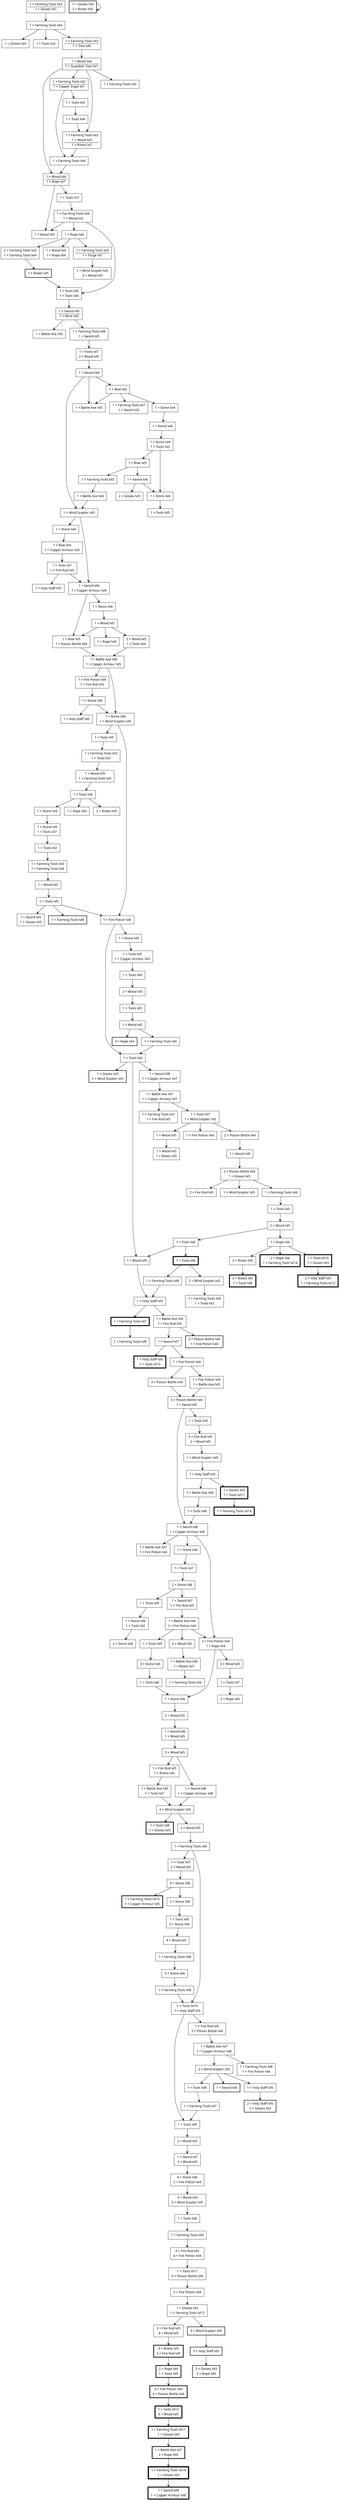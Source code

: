 strict digraph {
	node [shape=box, fontname="Charter"]
	edge [arrowhead=vee]
	2185 [penwidth=1.0, label=<<TABLE BORDER="0"><TR><TD>1 × Farming Tools lvl3</TD></TR><HR/><TR><TD>1 × Gloves lvl1</TD></TR></TABLE>>]
	2186 [penwidth=1.0, label=<<TABLE BORDER="0"><TR><TD>1 × Farming Tools lvl4</TD></TR></TABLE>>]
	2185 -> 2186
	2187 [penwidth=1.0, label=<<TABLE BORDER="0"><TR><TD>1 × Gloves lvl3</TD></TR></TABLE>>]
	2186 -> 2187
	2188 [penwidth=1.0, label=<<TABLE BORDER="0"><TR><TD>1 × Tools lvl3</TD></TR></TABLE>>]
	2186 -> 2188
	2189 [penwidth=1.0, label=<<TABLE BORDER="0"><TR><TD>1 × Farming Tools lvl3</TD></TR><HR/><TR><TD>1 × Tree lvl6</TD></TR></TABLE>>]
	2186 -> 2189
	2190 [penwidth=1.0, label=<<TABLE BORDER="0"><TR><TD>1 × Wood lvl4</TD></TR><HR/><TR><TD>1 × Guardian Tree lvl1</TD></TR></TABLE>>]
	2189 -> 2190
	2191 [penwidth=1.0, label=<<TABLE BORDER="0"><TR><TD>1 × Farming Tools lvl2</TD></TR><HR/><TR><TD>1 × Copper Ingot lvl1</TD></TR></TABLE>>]
	2190 -> 2191
	2192 [penwidth=1.0, label=<<TABLE BORDER="0"><TR><TD>1 × Tools lvl2</TD></TR></TABLE>>]
	2191 -> 2192
	2193 [penwidth=1.0, label=<<TABLE BORDER="0"><TR><TD>1 × Tools lvl4</TD></TR></TABLE>>]
	2192 -> 2193
	2194 [penwidth=1.0, label=<<TABLE BORDER="0"><TR><TD>1 × Farming Tools lvl3</TD></TR><TR><TD>1 × Wood lvl3</TD></TR><HR/><TR><TD>1 × Rivets lvl1</TD></TR></TABLE>>]
	2190 -> 2194
	2193 -> 2194
	2195 [penwidth=1.0, label=<<TABLE BORDER="0"><TR><TD>1 × Farming Tools lvl4</TD></TR></TABLE>>]
	2194 -> 2195
	2191 -> 2195
	2196 [penwidth=1.0, label=<<TABLE BORDER="0"><TR><TD>1 × Wood lvl4</TD></TR><HR/><TR><TD>1 × Rope lvl1</TD></TR></TABLE>>]
	2195 -> 2196
	2190 -> 2196
	2197 [penwidth=1.0, label=<<TABLE BORDER="0"><TR><TD>1 × Tools lvl7</TD></TR></TABLE>>]
	2196 -> 2197
	2198 [penwidth=1.0, label=<<TABLE BORDER="0"><TR><TD>1 × Farming Tools lvl4</TD></TR><TR><TD>1 × Wood lvl3</TD></TR></TABLE>>]
	2197 -> 2198
	2199 [penwidth=1.0, label=<<TABLE BORDER="0"><TR><TD>1 × Wood lvl5</TD></TR></TABLE>>]
	2198 -> 2199
	2196 -> 2199
	2200 [penwidth=1.0, label=<<TABLE BORDER="0"><TR><TD>1 × Farming Tools lvl3</TD></TR></TABLE>>]
	2190 -> 2200
	2201 [penwidth=1.0, label=<<TABLE BORDER="0"><TR><TD>1 × Rope lvl4</TD></TR></TABLE>>]
	2198 -> 2201
	2202 [penwidth=1.0, label=<<TABLE BORDER="0"><TR><TD>1 × Farming Tools lvl5</TD></TR><HR/><TR><TD>1 × Forge lvl1</TD></TR></TABLE>>]
	2201 -> 2202
	2203 [penwidth=1.0, label=<<TABLE BORDER="0"><TR><TD>2 × Farming Tools lvl3</TD></TR><TR><TD>1 × Farming Tools lvl4</TD></TR></TABLE>>]
	2201 -> 2203
	2204 [penwidth=1.0, label=<<TABLE BORDER="0"><TR><TD>1 × Wind Scepter lvl5</TD></TR><TR><TD>3 × Wood lvl5</TD></TR></TABLE>>]
	2202 -> 2204
	2205 [penwidth=2.0, label=<<TABLE BORDER="0"><TR><TD>1 × Rivets lvl5</TD></TR></TABLE>>]
	2203 -> 2205
	2206 [penwidth=1.0, label=<<TABLE BORDER="0"><TR><TD>1 × Wood lvl5</TD></TR><TR><TD>1 × Rope lvl4</TD></TR></TABLE>>]
	2201 -> 2206
	2207 [penwidth=1.0, label=<<TABLE BORDER="0"><TR><TD>1 × Tools lvl5</TD></TR><TR><TD>1 × Tools lvl4</TD></TR></TABLE>>]
	2198 -> 2207
	2205 -> 2207
	2208 [penwidth=1.0, label=<<TABLE BORDER="0"><TR><TD>1 × Sword lvl5</TD></TR><HR/><TR><TD>1 × Mine lvl5</TD></TR></TABLE>>]
	2207 -> 2208
	2209 [penwidth=1.0, label=<<TABLE BORDER="0"><TR><TD>1 × Battle Axe lvl5</TD></TR></TABLE>>]
	2208 -> 2209
	2210 [penwidth=1.0, label=<<TABLE BORDER="0"><TR><TD>1 × Farming Tools lvl8</TD></TR><TR><TD>1 × Sword lvl5</TD></TR></TABLE>>]
	2208 -> 2210
	2211 [penwidth=1.0, label=<<TABLE BORDER="0"><TR><TD>1 × Tools lvl7</TD></TR><TR><TD>2 × Wood lvl5</TD></TR></TABLE>>]
	2210 -> 2211
	2212 [penwidth=1.0, label=<<TABLE BORDER="0"><TR><TD>1 × Sword lvl4</TD></TR></TABLE>>]
	2211 -> 2212
	2213 [penwidth=1.0, label=<<TABLE BORDER="0"><TR><TD>1 × Bow lvl2</TD></TR></TABLE>>]
	2212 -> 2213
	2214 [penwidth=1.0, label=<<TABLE BORDER="0"><TR><TD>1 × Farming Tools lvl7</TD></TR><TR><TD>1 × Sword lvl3</TD></TR></TABLE>>]
	2213 -> 2214
	2215 [penwidth=1.0, label=<<TABLE BORDER="0"><TR><TD>1 × Stone lvl4</TD></TR></TABLE>>]
	2213 -> 2215
	2216 [penwidth=1.0, label=<<TABLE BORDER="0"><TR><TD>1 × Battle Axe lvl5</TD></TR></TABLE>>]
	2212 -> 2216
	2213 -> 2216
	2217 [penwidth=1.0, label=<<TABLE BORDER="0"><TR><TD>1 × Stone lvl4</TD></TR></TABLE>>]
	2215 -> 2217
	2218 [penwidth=1.0, label=<<TABLE BORDER="0"><TR><TD>1 × Stone lvl4</TD></TR><TR><TD>1 × Tools lvl2</TD></TR></TABLE>>]
	2217 -> 2218
	2219 [penwidth=1.0, label=<<TABLE BORDER="0"><TR><TD>1 × Bow lvl3</TD></TR></TABLE>>]
	2218 -> 2219
	2220 [penwidth=1.0, label=<<TABLE BORDER="0"><TR><TD>1 × Sword lvl6</TD></TR></TABLE>>]
	2219 -> 2220
	2221 [penwidth=1.0, label=<<TABLE BORDER="0"><TR><TD>2 × Gloves lvl3</TD></TR></TABLE>>]
	2220 -> 2221
	2222 [penwidth=1.0, label=<<TABLE BORDER="0"><TR><TD>1 × Stone lvl4</TD></TR></TABLE>>]
	2218 -> 2222
	2220 -> 2222
	2223 [penwidth=1.0, label=<<TABLE BORDER="0"><TR><TD>1 × Tools lvl5</TD></TR></TABLE>>]
	2222 -> 2223
	2224 [penwidth=1.0, label=<<TABLE BORDER="0"><TR><TD>1 × Farming Tools lvl3</TD></TR></TABLE>>]
	2219 -> 2224
	2225 [penwidth=1.0, label=<<TABLE BORDER="0"><TR><TD>1 × Battle Axe lvl4</TD></TR></TABLE>>]
	2224 -> 2225
	2226 [penwidth=1.0, label=<<TABLE BORDER="0"><TR><TD>1 × Wind Scepter lvl5</TD></TR></TABLE>>]
	2225 -> 2226
	2212 -> 2226
	2227 [penwidth=1.0, label=<<TABLE BORDER="0"><TR><TD>1 × Stone lvl6</TD></TR></TABLE>>]
	2226 -> 2227
	2228 [penwidth=1.0, label=<<TABLE BORDER="0"><TR><TD>1 × Bow lvl4</TD></TR><TR><TD>1 × Copper Armour lvl3</TD></TR></TABLE>>]
	2227 -> 2228
	2229 [penwidth=1.0, label=<<TABLE BORDER="0"><TR><TD>1 × Tools lvl7</TD></TR><TR><TD>1 × Fire Rod lvl5</TD></TR></TABLE>>]
	2228 -> 2229
	2230 [penwidth=1.0, label=<<TABLE BORDER="0"><TR><TD>1 × Holy Staff lvl5</TD></TR></TABLE>>]
	2229 -> 2230
	2231 [penwidth=1.0, label=<<TABLE BORDER="0"><TR><TD>1 × Sword lvl6</TD></TR><TR><TD>1 × Copper Armour lvl4</TD></TR></TABLE>>]
	2229 -> 2231
	2226 -> 2231
	2232 [penwidth=1.0, label=<<TABLE BORDER="0"><TR><TD>1 × Stone lvl6</TD></TR></TABLE>>]
	2231 -> 2232
	2233 [penwidth=1.0, label=<<TABLE BORDER="0"><TR><TD>1 × Wood lvl5</TD></TR></TABLE>>]
	2232 -> 2233
	2234 [penwidth=1.0, label=<<TABLE BORDER="0"><TR><TD>1 × Bow lvl5</TD></TR><TR><TD>1 × Poison Bottle lvl4</TD></TR></TABLE>>]
	2233 -> 2234
	2231 -> 2234
	2235 [penwidth=1.0, label=<<TABLE BORDER="0"><TR><TD>2 × Wood lvl5</TD></TR><TR><TD>1 × Tools lvl4</TD></TR></TABLE>>]
	2233 -> 2235
	2236 [penwidth=1.0, label=<<TABLE BORDER="0"><TR><TD>1 × Rope lvl4</TD></TR></TABLE>>]
	2233 -> 2236
	2237 [penwidth=1.0, label=<<TABLE BORDER="0"><TR><TD>1 × Battle Axe lvl6</TD></TR><TR><TD>1 × Copper Armour lvl5</TD></TR></TABLE>>]
	2235 -> 2237
	2234 -> 2237
	2238 [penwidth=1.0, label=<<TABLE BORDER="0"><TR><TD>1 × Fire Potion lvl4</TD></TR><TR><TD>1 × Fire Rod lvl5</TD></TR></TABLE>>]
	2237 -> 2238
	2239 [penwidth=1.0, label=<<TABLE BORDER="0"><TR><TD>1 × Stone lvl6</TD></TR></TABLE>>]
	2238 -> 2239
	2240 [penwidth=1.0, label=<<TABLE BORDER="0"><TR><TD>1 × Holy Staff lvl5</TD></TR></TABLE>>]
	2239 -> 2240
	2241 [penwidth=1.0, label=<<TABLE BORDER="0"><TR><TD>1 × Stone lvl6</TD></TR><TR><TD>1 × Wind Scepter lvl5</TD></TR></TABLE>>]
	2239 -> 2241
	2237 -> 2241
	2242 [penwidth=1.0, label=<<TABLE BORDER="0"><TR><TD>1 × Tools lvl5</TD></TR></TABLE>>]
	2241 -> 2242
	2243 [penwidth=1.0, label=<<TABLE BORDER="0"><TR><TD>1 × Farming Tools lvl3</TD></TR><TR><TD>1 × Tools lvl2</TD></TR></TABLE>>]
	2242 -> 2243
	2244 [penwidth=1.0, label=<<TABLE BORDER="0"><TR><TD>1 × Wood lvl5</TD></TR><TR><TD>1 × Farming Tools lvl5</TD></TR></TABLE>>]
	2243 -> 2244
	2245 [penwidth=1.0, label=<<TABLE BORDER="0"><TR><TD>1 × Tools lvl6</TD></TR></TABLE>>]
	2244 -> 2245
	2246 [penwidth=1.0, label=<<TABLE BORDER="0"><TR><TD>2 × Rivets lvl5</TD></TR></TABLE>>]
	2245 -> 2246
	2247 [penwidth=1.0, label=<<TABLE BORDER="0"><TR><TD>1 × Rope lvl4</TD></TR></TABLE>>]
	2245 -> 2247
	2248 [penwidth=1.0, label=<<TABLE BORDER="0"><TR><TD>1 × Stone lvl4</TD></TR></TABLE>>]
	2245 -> 2248
	2249 [penwidth=1.0, label=<<TABLE BORDER="0"><TR><TD>1 × Stone lvl6</TD></TR><TR><TD>1 × Tools lvl7</TD></TR></TABLE>>]
	2248 -> 2249
	2250 [penwidth=1.0, label=<<TABLE BORDER="0"><TR><TD>1 × Tools lvl2</TD></TR></TABLE>>]
	2249 -> 2250
	2251 [penwidth=1.0, label=<<TABLE BORDER="0"><TR><TD>1 × Farming Tools lvl3</TD></TR><TR><TD>1 × Farming Tools lvl4</TD></TR></TABLE>>]
	2250 -> 2251
	2252 [penwidth=1.0, label=<<TABLE BORDER="0"><TR><TD>1 × Wood lvl5</TD></TR></TABLE>>]
	2251 -> 2252
	2253 [penwidth=1.0, label=<<TABLE BORDER="0"><TR><TD>1 × Tools lvl5</TD></TR></TABLE>>]
	2252 -> 2253
	2254 [penwidth=1.0, label=<<TABLE BORDER="0"><TR><TD>1 × Fire Potion lvl4</TD></TR></TABLE>>]
	2253 -> 2254
	2241 -> 2254
	2255 [penwidth=1.0, label=<<TABLE BORDER="0"><TR><TD>1 × Sword lvl5</TD></TR><TR><TD>1 × Gloves lvl3</TD></TR></TABLE>>]
	2253 -> 2255
	2256 [penwidth=2.0, label=<<TABLE BORDER="0"><TR><TD>1 × Farming Tools lvl8</TD></TR></TABLE>>]
	2253 -> 2256
	2257 [penwidth=1.0, label=<<TABLE BORDER="0"><TR><TD>1 × Stone lvl6</TD></TR></TABLE>>]
	2254 -> 2257
	2258 [penwidth=1.0, label=<<TABLE BORDER="0"><TR><TD>1 × Tools lvl5</TD></TR><TR><TD>1 × Copper Armour lvl3</TD></TR></TABLE>>]
	2257 -> 2258
	2259 [penwidth=1.0, label=<<TABLE BORDER="0"><TR><TD>1 × Tools lvl9</TD></TR></TABLE>>]
	2258 -> 2259
	2260 [penwidth=1.0, label=<<TABLE BORDER="0"><TR><TD>2 × Wood lvl5</TD></TR></TABLE>>]
	2259 -> 2260
	2261 [penwidth=1.0, label=<<TABLE BORDER="0"><TR><TD>1 × Tools lvl5</TD></TR></TABLE>>]
	2260 -> 2261
	2262 [penwidth=1.0, label=<<TABLE BORDER="0"><TR><TD>1 × Wood lvl5</TD></TR></TABLE>>]
	2261 -> 2262
	2263 [penwidth=1.0, label=<<TABLE BORDER="0"><TR><TD>1 × Farming Tools lvl5</TD></TR></TABLE>>]
	2262 -> 2263
	2264 [penwidth=1.0, label=<<TABLE BORDER="0"><TR><TD>1 × Tools lvl4</TD></TR></TABLE>>]
	2263 -> 2264
	2254 -> 2264
	2265 [penwidth=2.0, label=<<TABLE BORDER="0"><TR><TD>3 × Rope lvl4</TD></TR></TABLE>>]
	2262 -> 2265
	2266 [penwidth=2.0, label=<<TABLE BORDER="0"><TR><TD>1 × Gloves lvl3</TD></TR><TR><TD>2 × Wind Scepter lvl5</TD></TR></TABLE>>]
	2264 -> 2266
	2267 [penwidth=2.0, label=<<TABLE BORDER="0"><TR><TD>1 × Gloves lvl3</TD></TR><TR><TD>2 × Rivets lvl5</TD></TR></TABLE>>]
	2267 -> 2267
	2268 [penwidth=1.0, label=<<TABLE BORDER="0"><TR><TD>1 × Sword lvl8</TD></TR><TR><TD>1 × Copper Armour lvl7</TD></TR></TABLE>>]
	2264 -> 2268
	2269 [penwidth=1.0, label=<<TABLE BORDER="0"><TR><TD>1 × Battle Axe lvl7</TD></TR><TR><TD>1 × Copper Armour lvl7</TD></TR></TABLE>>]
	2268 -> 2269
	2270 [penwidth=1.0, label=<<TABLE BORDER="0"><TR><TD>1 × Farming Tools lvl7</TD></TR><TR><TD>1 × Fire Rod lvl5</TD></TR></TABLE>>]
	2269 -> 2270
	2271 [penwidth=1.0, label=<<TABLE BORDER="0"><TR><TD>1 × Tools lvl7</TD></TR><TR><TD>1 × Wind Scepter lvl5</TD></TR></TABLE>>]
	2269 -> 2271
	2272 [penwidth=1.0, label=<<TABLE BORDER="0"><TR><TD>1 × Wood lvl5</TD></TR></TABLE>>]
	2271 -> 2272
	2273 [penwidth=1.0, label=<<TABLE BORDER="0"><TR><TD>1 × Wood lvl5</TD></TR><TR><TD>1 × Rivets lvl5</TD></TR></TABLE>>]
	2272 -> 2273
	2274 [penwidth=1.0, label=<<TABLE BORDER="0"><TR><TD>2 × Poison Bottle lvl4</TD></TR></TABLE>>]
	2271 -> 2274
	2275 [penwidth=1.0, label=<<TABLE BORDER="0"><TR><TD>1 × Fire Potion lvl4</TD></TR></TABLE>>]
	2271 -> 2275
	2276 [penwidth=1.0, label=<<TABLE BORDER="0"><TR><TD>1 × Sword lvl6</TD></TR></TABLE>>]
	2274 -> 2276
	2277 [penwidth=1.0, label=<<TABLE BORDER="0"><TR><TD>2 × Poison Bottle lvl4</TD></TR><TR><TD>1 × Gloves lvl3</TD></TR></TABLE>>]
	2276 -> 2277
	2278 [penwidth=1.0, label=<<TABLE BORDER="0"><TR><TD>1 × Wind Scepter lvl5</TD></TR></TABLE>>]
	2277 -> 2278
	2279 [penwidth=1.0, label=<<TABLE BORDER="0"><TR><TD>2 × Fire Rod lvl5</TD></TR></TABLE>>]
	2277 -> 2279
	2280 [penwidth=1.0, label=<<TABLE BORDER="0"><TR><TD>1 × Farming Tools lvl6</TD></TR></TABLE>>]
	2277 -> 2280
	2281 [penwidth=1.0, label=<<TABLE BORDER="0"><TR><TD>1 × Tools lvl5</TD></TR></TABLE>>]
	2280 -> 2281
	2282 [penwidth=1.0, label=<<TABLE BORDER="0"><TR><TD>2 × Wood lvl5</TD></TR></TABLE>>]
	2281 -> 2282
	2283 [penwidth=1.0, label=<<TABLE BORDER="0"><TR><TD>1 × Tools lvl6</TD></TR></TABLE>>]
	2282 -> 2283
	2284 [penwidth=1.0, label=<<TABLE BORDER="0"><TR><TD>1 × Wood lvl5</TD></TR></TABLE>>]
	2283 -> 2284
	2264 -> 2284
	2285 [penwidth=1.0, label=<<TABLE BORDER="0"><TR><TD>1 × Rope lvl4</TD></TR></TABLE>>]
	2282 -> 2285
	2286 [penwidth=1.0, label=<<TABLE BORDER="0"><TR><TD>3 × Rivets lvl5</TD></TR></TABLE>>]
	2285 -> 2286
	2287 [penwidth=4.0, label=<<TABLE BORDER="0"><TR><TD>1 × Tools lvl10</TD></TR><TR><TD>1 × Gloves lvl3</TD></TR></TABLE>>]
	2285 -> 2287
	2288 [penwidth=4.0, label=<<TABLE BORDER="0"><TR><TD>2 × Rope lvl4</TD></TR><TR><TD>1 × Farming Tools lvl14</TD></TR></TABLE>>]
	2285 -> 2288
	2289 [penwidth=4.0, label=<<TABLE BORDER="0"><TR><TD>3 × Rivets lvl5</TD></TR><TR><TD>1 × Tools lvl8</TD></TR></TABLE>>]
	2286 -> 2289
	2290 [penwidth=4.0, label=<<TABLE BORDER="0"><TR><TD>2 × Holy Staff lvl5</TD></TR><TR><TD>1 × Farming Tools lvl12</TD></TR></TABLE>>]
	2287 -> 2290
	2291 [penwidth=4.0, label=<<TABLE BORDER="0"><TR><TD>1 × Tools lvl6</TD></TR></TABLE>>]
	2283 -> 2291
	2292 [penwidth=1.0, label=<<TABLE BORDER="0"><TR><TD>2 × Wind Scepter lvl5</TD></TR></TABLE>>]
	2291 -> 2292
	2293 [penwidth=1.0, label=<<TABLE BORDER="0"><TR><TD>1 × Farming Tools lvl8</TD></TR></TABLE>>]
	2291 -> 2293
	2294 [penwidth=1.0, label=<<TABLE BORDER="0"><TR><TD>1 × Farming Tools lvl6</TD></TR><TR><TD>1 × Tools lvl3</TD></TR></TABLE>>]
	2292 -> 2294
	2295 [penwidth=1.0, label=<<TABLE BORDER="0"><TR><TD>1 × Holy Staff lvl5</TD></TR></TABLE>>]
	2293 -> 2295
	2284 -> 2295
	2296 [penwidth=4.0, label=<<TABLE BORDER="0"><TR><TD>1 × Farming Tools lvl7</TD></TR></TABLE>>]
	2295 -> 2296
	2297 [penwidth=1.0, label=<<TABLE BORDER="0"><TR><TD>1 × Farming Tools lvl8</TD></TR></TABLE>>]
	2296 -> 2297
	2298 [penwidth=1.0, label=<<TABLE BORDER="0"><TR><TD>1 × Battle Axe lvl5</TD></TR><TR><TD>1 × Fire Rod lvl5</TD></TR></TABLE>>]
	2295 -> 2298
	2299 [penwidth=2.0, label=<<TABLE BORDER="0"><TR><TD>3 × Poison Bottle lvl4</TD></TR><TR><TD>1 × Fire Potion lvl4</TD></TR></TABLE>>]
	2298 -> 2299
	2300 [penwidth=1.0, label=<<TABLE BORDER="0"><TR><TD>1 × Sword lvl7</TD></TR></TABLE>>]
	2298 -> 2300
	2301 [penwidth=4.0, label=<<TABLE BORDER="0"><TR><TD>1 × Holy Staff lvl5</TD></TR><TR><TD>1 × Tools lvl13</TD></TR></TABLE>>]
	2300 -> 2301
	2302 [penwidth=1.0, label=<<TABLE BORDER="0"><TR><TD>1 × Fire Potion lvl4</TD></TR></TABLE>>]
	2300 -> 2302
	2303 [penwidth=1.0, label=<<TABLE BORDER="0"><TR><TD>3 × Poison Bottle lvl4</TD></TR></TABLE>>]
	2302 -> 2303
	2304 [penwidth=1.0, label=<<TABLE BORDER="0"><TR><TD>1 × Fire Potion lvl4</TD></TR><TR><TD>1 × Battle Axe lvl3</TD></TR></TABLE>>]
	2302 -> 2304
	2305 [penwidth=1.0, label=<<TABLE BORDER="0"><TR><TD>3 × Poison Bottle lvl4</TD></TR><TR><TD>1 × Sword lvl5</TD></TR></TABLE>>]
	2303 -> 2305
	2304 -> 2305
	2306 [penwidth=1.0, label=<<TABLE BORDER="0"><TR><TD>1 × Tools lvl5</TD></TR></TABLE>>]
	2305 -> 2306
	2307 [penwidth=1.0, label=<<TABLE BORDER="0"><TR><TD>3 × Fire Rod lvl5</TD></TR><TR><TD>2 × Wood lvl5</TD></TR></TABLE>>]
	2306 -> 2307
	2308 [penwidth=1.0, label=<<TABLE BORDER="0"><TR><TD>1 × Wind Scepter lvl5</TD></TR></TABLE>>]
	2307 -> 2308
	2309 [penwidth=1.0, label=<<TABLE BORDER="0"><TR><TD>1 × Holy Staff lvl5</TD></TR></TABLE>>]
	2308 -> 2309
	2310 [penwidth=4.0, label=<<TABLE BORDER="0"><TR><TD>1 × Gloves lvl3</TD></TR><TR><TD>1 × Tools lvl11</TD></TR></TABLE>>]
	2309 -> 2310
	2311 [penwidth=1.0, label=<<TABLE BORDER="0"><TR><TD>1 × Battle Axe lvl4</TD></TR></TABLE>>]
	2309 -> 2311
	2312 [penwidth=1.0, label=<<TABLE BORDER="0"><TR><TD>1 × Tools lvl8</TD></TR></TABLE>>]
	2311 -> 2312
	2313 [penwidth=4.0, label=<<TABLE BORDER="0"><TR><TD>1 × Farming Tools lvl14</TD></TR></TABLE>>]
	2310 -> 2313
	2314 [penwidth=1.0, label=<<TABLE BORDER="0"><TR><TD>1 × Sword lvl8</TD></TR><TR><TD>1 × Copper Armour lvl6</TD></TR></TABLE>>]
	2312 -> 2314
	2305 -> 2314
	2315 [penwidth=1.0, label=<<TABLE BORDER="0"><TR><TD>1 × Battle Axe lvl7</TD></TR><TR><TD>1 × Fire Potion lvl4</TD></TR></TABLE>>]
	2314 -> 2315
	2316 [penwidth=1.0, label=<<TABLE BORDER="0"><TR><TD>1 × Stone lvl6</TD></TR></TABLE>>]
	2314 -> 2316
	2317 [penwidth=1.0, label=<<TABLE BORDER="0"><TR><TD>1 × Tools lvl7</TD></TR></TABLE>>]
	2316 -> 2317
	2318 [penwidth=1.0, label=<<TABLE BORDER="0"><TR><TD>2 × Stone lvl6</TD></TR></TABLE>>]
	2317 -> 2318
	2319 [penwidth=1.0, label=<<TABLE BORDER="0"><TR><TD>1 × Tools lvl9</TD></TR></TABLE>>]
	2318 -> 2319
	2320 [penwidth=1.0, label=<<TABLE BORDER="0"><TR><TD>1 × Stone lvl6</TD></TR><TR><TD>1 × Tools lvl2</TD></TR></TABLE>>]
	2319 -> 2320
	2321 [penwidth=1.0, label=<<TABLE BORDER="0"><TR><TD>2 × Stone lvl6</TD></TR></TABLE>>]
	2320 -> 2321
	2322 [penwidth=1.0, label=<<TABLE BORDER="0"><TR><TD>1 × Sword lvl7</TD></TR><TR><TD>1 × Fire Rod lvl5</TD></TR></TABLE>>]
	2318 -> 2322
	2323 [penwidth=1.0, label=<<TABLE BORDER="0"><TR><TD>1 × Battle Axe lvl4</TD></TR><TR><TD>2 × Fire Potion lvl4</TD></TR></TABLE>>]
	2322 -> 2323
	2324 [penwidth=1.0, label=<<TABLE BORDER="0"><TR><TD>3 × Fire Potion lvl4</TD></TR><TR><TD>1 × Rope lvl4</TD></TR></TABLE>>]
	2323 -> 2324
	2314 -> 2324
	2325 [penwidth=1.0, label=<<TABLE BORDER="0"><TR><TD>3 × Wood lvl5</TD></TR></TABLE>>]
	2324 -> 2325
	2326 [penwidth=1.0, label=<<TABLE BORDER="0"><TR><TD>1 × Tools lvl7</TD></TR></TABLE>>]
	2325 -> 2326
	2327 [penwidth=1.0, label=<<TABLE BORDER="0"><TR><TD>2 × Rope lvl4</TD></TR></TABLE>>]
	2326 -> 2327
	2328 [penwidth=1.0, label=<<TABLE BORDER="0"><TR><TD>2 × Wood lvl5</TD></TR></TABLE>>]
	2323 -> 2328
	2329 [penwidth=1.0, label=<<TABLE BORDER="0"><TR><TD>1 × Battle Axe lvl6</TD></TR><TR><TD>1 × Rivets lvl5</TD></TR></TABLE>>]
	2328 -> 2329
	2330 [penwidth=1.0, label=<<TABLE BORDER="0"><TR><TD>1 × Farming Tools lvl5</TD></TR></TABLE>>]
	2329 -> 2330
	2331 [penwidth=1.0, label=<<TABLE BORDER="0"><TR><TD>1 × Tools lvl9</TD></TR></TABLE>>]
	2323 -> 2331
	2332 [penwidth=1.0, label=<<TABLE BORDER="0"><TR><TD>3 × Stone lvl6</TD></TR></TABLE>>]
	2331 -> 2332
	2333 [penwidth=1.0, label=<<TABLE BORDER="0"><TR><TD>1 × Tools lvl6</TD></TR></TABLE>>]
	2332 -> 2333
	2334 [penwidth=1.0, label=<<TABLE BORDER="0"><TR><TD>1 × Stone lvl6</TD></TR></TABLE>>]
	2333 -> 2334
	2324 -> 2334
	2335 [penwidth=1.0, label=<<TABLE BORDER="0"><TR><TD>2 × Wood lvl5</TD></TR></TABLE>>]
	2334 -> 2335
	2336 [penwidth=1.0, label=<<TABLE BORDER="0"><TR><TD>1 × Sword lvl6</TD></TR><TR><TD>1 × Wood lvl5</TD></TR></TABLE>>]
	2335 -> 2336
	2337 [penwidth=1.0, label=<<TABLE BORDER="0"><TR><TD>3 × Wood lvl5</TD></TR></TABLE>>]
	2336 -> 2337
	2338 [penwidth=1.0, label=<<TABLE BORDER="0"><TR><TD>1 × Fire Rod lvl5</TD></TR><TR><TD>1 × Rivets lvl5</TD></TR></TABLE>>]
	2337 -> 2338
	2339 [penwidth=1.0, label=<<TABLE BORDER="0"><TR><TD>1 × Battle Axe lvl5</TD></TR><TR><TD>1 × Tools lvl7</TD></TR></TABLE>>]
	2338 -> 2339
	2340 [penwidth=1.0, label=<<TABLE BORDER="0"><TR><TD>1 × Sword lvl8</TD></TR><TR><TD>1 × Copper Armour lvl8</TD></TR></TABLE>>]
	2337 -> 2340
	2341 [penwidth=1.0, label=<<TABLE BORDER="0"><TR><TD>2 × Wind Scepter lvl5</TD></TR></TABLE>>]
	2340 -> 2341
	2339 -> 2341
	2342 [penwidth=3.0, label=<<TABLE BORDER="0"><TR><TD>1 × Tools lvl8</TD></TR><TR><TD>1 × Gloves lvl3</TD></TR></TABLE>>]
	2341 -> 2342
	2343 [penwidth=1.0, label=<<TABLE BORDER="0"><TR><TD>2 × Wood lvl5</TD></TR></TABLE>>]
	2341 -> 2343
	2344 [penwidth=1.0, label=<<TABLE BORDER="0"><TR><TD>1 × Farming Tools lvl6</TD></TR></TABLE>>]
	2343 -> 2344
	2345 [penwidth=1.0, label=<<TABLE BORDER="0"><TR><TD>1 × Tools lvl7</TD></TR><TR><TD>2 × Wood lvl5</TD></TR></TABLE>>]
	2344 -> 2345
	2346 [penwidth=1.0, label=<<TABLE BORDER="0"><TR><TD>4 × Stone lvl6</TD></TR></TABLE>>]
	2345 -> 2346
	2347 [penwidth=3.0, label=<<TABLE BORDER="0"><TR><TD>1 × Farming Tools lvl10</TD></TR><TR><TD>1 × Copper Armour lvl5</TD></TR></TABLE>>]
	2346 -> 2347
	2348 [penwidth=1.0, label=<<TABLE BORDER="0"><TR><TD>2 × Stone lvl6</TD></TR></TABLE>>]
	2346 -> 2348
	2349 [penwidth=1.0, label=<<TABLE BORDER="0"><TR><TD>1 × Tools lvl9</TD></TR><TR><TD>3 × Stone lvl6</TD></TR></TABLE>>]
	2348 -> 2349
	2350 [penwidth=1.0, label=<<TABLE BORDER="0"><TR><TD>4 × Wood lvl5</TD></TR></TABLE>>]
	2349 -> 2350
	2351 [penwidth=1.0, label=<<TABLE BORDER="0"><TR><TD>1 × Farming Tools lvl8</TD></TR></TABLE>>]
	2350 -> 2351
	2352 [penwidth=1.0, label=<<TABLE BORDER="0"><TR><TD>3 × Stone lvl6</TD></TR></TABLE>>]
	2351 -> 2352
	2353 [penwidth=1.0, label=<<TABLE BORDER="0"><TR><TD>1 × Farming Tools lvl8</TD></TR></TABLE>>]
	2352 -> 2353
	2354 [penwidth=1.0, label=<<TABLE BORDER="0"><TR><TD>1 × Tools lvl10</TD></TR><TR><TD>1 × Holy Staff lvl5</TD></TR></TABLE>>]
	2353 -> 2354
	2344 -> 2354
	2355 [penwidth=1.0, label=<<TABLE BORDER="0"><TR><TD>1 × Fire Rod lvl5</TD></TR><TR><TD>3 × Poison Bottle lvl4</TD></TR></TABLE>>]
	2354 -> 2355
	2356 [penwidth=1.0, label=<<TABLE BORDER="0"><TR><TD>1 × Battle Axe lvl7</TD></TR><TR><TD>1 × Copper Armour lvl8</TD></TR></TABLE>>]
	2355 -> 2356
	2357 [penwidth=1.0, label=<<TABLE BORDER="0"><TR><TD>2 × Wind Scepter lvl5</TD></TR></TABLE>>]
	2356 -> 2357
	2358 [penwidth=1.0, label=<<TABLE BORDER="0"><TR><TD>1 × Farming Tools lvl8</TD></TR><TR><TD>1 × Fire Potion lvl4</TD></TR></TABLE>>]
	2356 -> 2358
	2359 [penwidth=1.0, label=<<TABLE BORDER="0"><TR><TD>1 × Holy Staff lvl5</TD></TR></TABLE>>]
	2357 -> 2359
	2360 [penwidth=2.0, label=<<TABLE BORDER="0"><TR><TD>1 × Sword lvl6</TD></TR></TABLE>>]
	2357 -> 2360
	2361 [penwidth=2.0, label=<<TABLE BORDER="0"><TR><TD>2 × Holy Staff lvl5</TD></TR><TR><TD>1 × Gloves lvl3</TD></TR></TABLE>>]
	2359 -> 2361
	2362 [penwidth=1.0, label=<<TABLE BORDER="0"><TR><TD>1 × Tools lvl8</TD></TR></TABLE>>]
	2357 -> 2362
	2363 [penwidth=1.0, label=<<TABLE BORDER="0"><TR><TD>1 × Farming Tools lvl7</TD></TR></TABLE>>]
	2362 -> 2363
	2364 [penwidth=1.0, label=<<TABLE BORDER="0"><TR><TD>1 × Tools lvl9</TD></TR></TABLE>>]
	2363 -> 2364
	2354 -> 2364
	2365 [penwidth=1.0, label=<<TABLE BORDER="0"><TR><TD>2 × Wood lvl5</TD></TR></TABLE>>]
	2364 -> 2365
	2366 [penwidth=1.0, label=<<TABLE BORDER="0"><TR><TD>1 × Sword lvl7</TD></TR><TR><TD>3 × Wood lvl5</TD></TR></TABLE>>]
	2365 -> 2366
	2367 [penwidth=1.0, label=<<TABLE BORDER="0"><TR><TD>4 × Stone lvl6</TD></TR><TR><TD>2 × Fire Potion lvl4</TD></TR></TABLE>>]
	2366 -> 2367
	2368 [penwidth=1.0, label=<<TABLE BORDER="0"><TR><TD>3 × Wood lvl5</TD></TR><TR><TD>3 × Wind Scepter lvl5</TD></TR></TABLE>>]
	2367 -> 2368
	2369 [penwidth=1.0, label=<<TABLE BORDER="0"><TR><TD>1 × Tools lvl8</TD></TR></TABLE>>]
	2368 -> 2369
	2370 [penwidth=1.0, label=<<TABLE BORDER="0"><TR><TD>1 × Farming Tools lvl9</TD></TR></TABLE>>]
	2369 -> 2370
	2371 [penwidth=1.0, label=<<TABLE BORDER="0"><TR><TD>3 × Fire Rod lvl5</TD></TR><TR><TD>4 × Fire Potion lvl4</TD></TR></TABLE>>]
	2370 -> 2371
	2372 [penwidth=1.0, label=<<TABLE BORDER="0"><TR><TD>1 × Tools lvl11</TD></TR><TR><TD>4 × Poison Bottle lvl4</TD></TR></TABLE>>]
	2371 -> 2372
	2373 [penwidth=1.0, label=<<TABLE BORDER="0"><TR><TD>3 × Fire Potion lvl4</TD></TR></TABLE>>]
	2372 -> 2373
	2374 [penwidth=1.0, label=<<TABLE BORDER="0"><TR><TD>1 × Gloves lvl3</TD></TR><TR><TD>1 × Farming Tools lvl12</TD></TR></TABLE>>]
	2373 -> 2374
	2375 [penwidth=1.0, label=<<TABLE BORDER="0"><TR><TD>3 × Fire Rod lvl5</TD></TR><TR><TD>4 × Wood lvl5</TD></TR></TABLE>>]
	2374 -> 2375
	2376 [penwidth=2.0, label=<<TABLE BORDER="0"><TR><TD>3 × Wind Scepter lvl5</TD></TR></TABLE>>]
	2374 -> 2376
	2377 [penwidth=2.0, label=<<TABLE BORDER="0"><TR><TD>3 × Holy Staff lvl5</TD></TR></TABLE>>]
	2376 -> 2377
	2378 [penwidth=2.0, label=<<TABLE BORDER="0"><TR><TD>2 × Gloves lvl3</TD></TR><TR><TD>2 × Rope lvl4</TD></TR></TABLE>>]
	2377 -> 2378
	2379 [penwidth=3.0, label=<<TABLE BORDER="0"><TR><TD>3 × Rivets lvl5</TD></TR><TR><TD>3 × Fire Rod lvl5</TD></TR></TABLE>>]
	2375 -> 2379
	2380 [penwidth=3.0, label=<<TABLE BORDER="0"><TR><TD>2 × Rope lvl4</TD></TR><TR><TD>1 × Tools lvl9</TD></TR></TABLE>>]
	2379 -> 2380
	2381 [penwidth=3.0, label=<<TABLE BORDER="0"><TR><TD>4 × Fire Potion lvl4</TD></TR><TR><TD>4 × Poison Bottle lvl4</TD></TR></TABLE>>]
	2380 -> 2381
	2382 [penwidth=4.0, label=<<TABLE BORDER="0"><TR><TD>1 × Tools lvl12</TD></TR><TR><TD>4 × Wood lvl5</TD></TR></TABLE>>]
	2381 -> 2382
	2383 [penwidth=4.0, label=<<TABLE BORDER="0"><TR><TD>1 × Farming Tools lvl11</TD></TR><TR><TD>1 × Gloves lvl3</TD></TR></TABLE>>]
	2382 -> 2383
	2384 [penwidth=3.0, label=<<TABLE BORDER="0"><TR><TD>1 × Battle Axe lvl7</TD></TR><TR><TD>2 × Rope lvl4</TD></TR></TABLE>>]
	2383 -> 2384
	2385 [penwidth=5.0, label=<<TABLE BORDER="0"><TR><TD>1 × Farming Tools lvl14</TD></TR><TR><TD>1 × Gloves lvl3</TD></TR></TABLE>>]
	2384 -> 2385
	2386 [penwidth=4.0, label=<<TABLE BORDER="0"><TR><TD>1 × Sword lvl9</TD></TR><TR><TD>1 × Copper Armour lvl8</TD></TR></TABLE>>]
	2385 -> 2386
}
